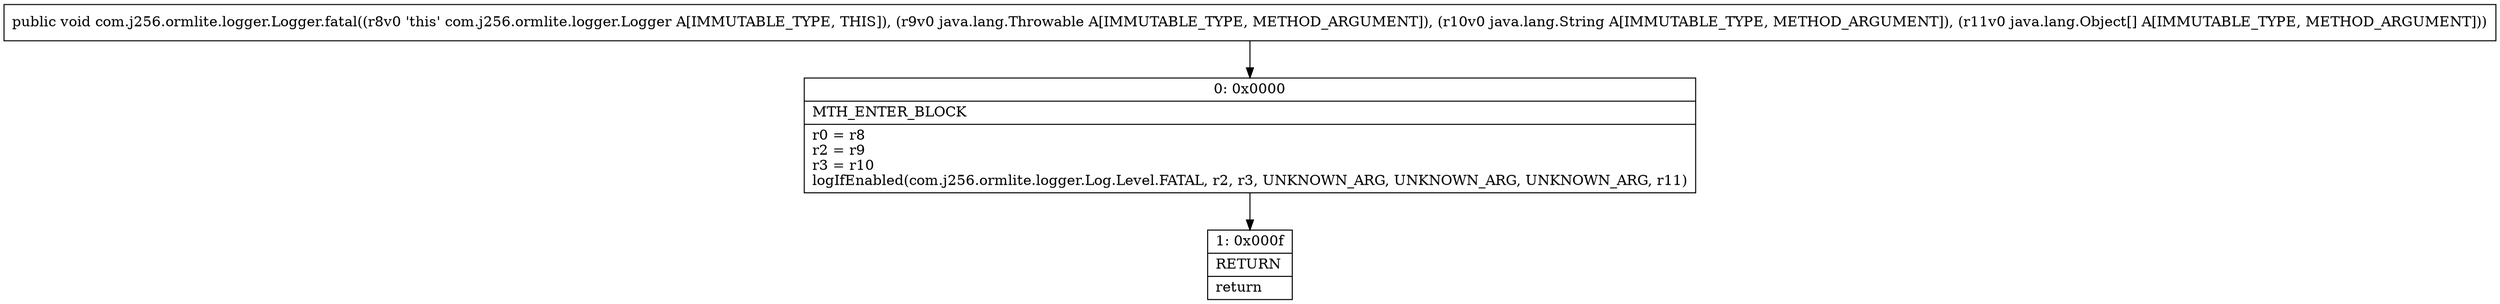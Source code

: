 digraph "CFG forcom.j256.ormlite.logger.Logger.fatal(Ljava\/lang\/Throwable;Ljava\/lang\/String;[Ljava\/lang\/Object;)V" {
Node_0 [shape=record,label="{0\:\ 0x0000|MTH_ENTER_BLOCK\l|r0 = r8\lr2 = r9\lr3 = r10\llogIfEnabled(com.j256.ormlite.logger.Log.Level.FATAL, r2, r3, UNKNOWN_ARG, UNKNOWN_ARG, UNKNOWN_ARG, r11)\l}"];
Node_1 [shape=record,label="{1\:\ 0x000f|RETURN\l|return\l}"];
MethodNode[shape=record,label="{public void com.j256.ormlite.logger.Logger.fatal((r8v0 'this' com.j256.ormlite.logger.Logger A[IMMUTABLE_TYPE, THIS]), (r9v0 java.lang.Throwable A[IMMUTABLE_TYPE, METHOD_ARGUMENT]), (r10v0 java.lang.String A[IMMUTABLE_TYPE, METHOD_ARGUMENT]), (r11v0 java.lang.Object[] A[IMMUTABLE_TYPE, METHOD_ARGUMENT])) }"];
MethodNode -> Node_0;
Node_0 -> Node_1;
}

